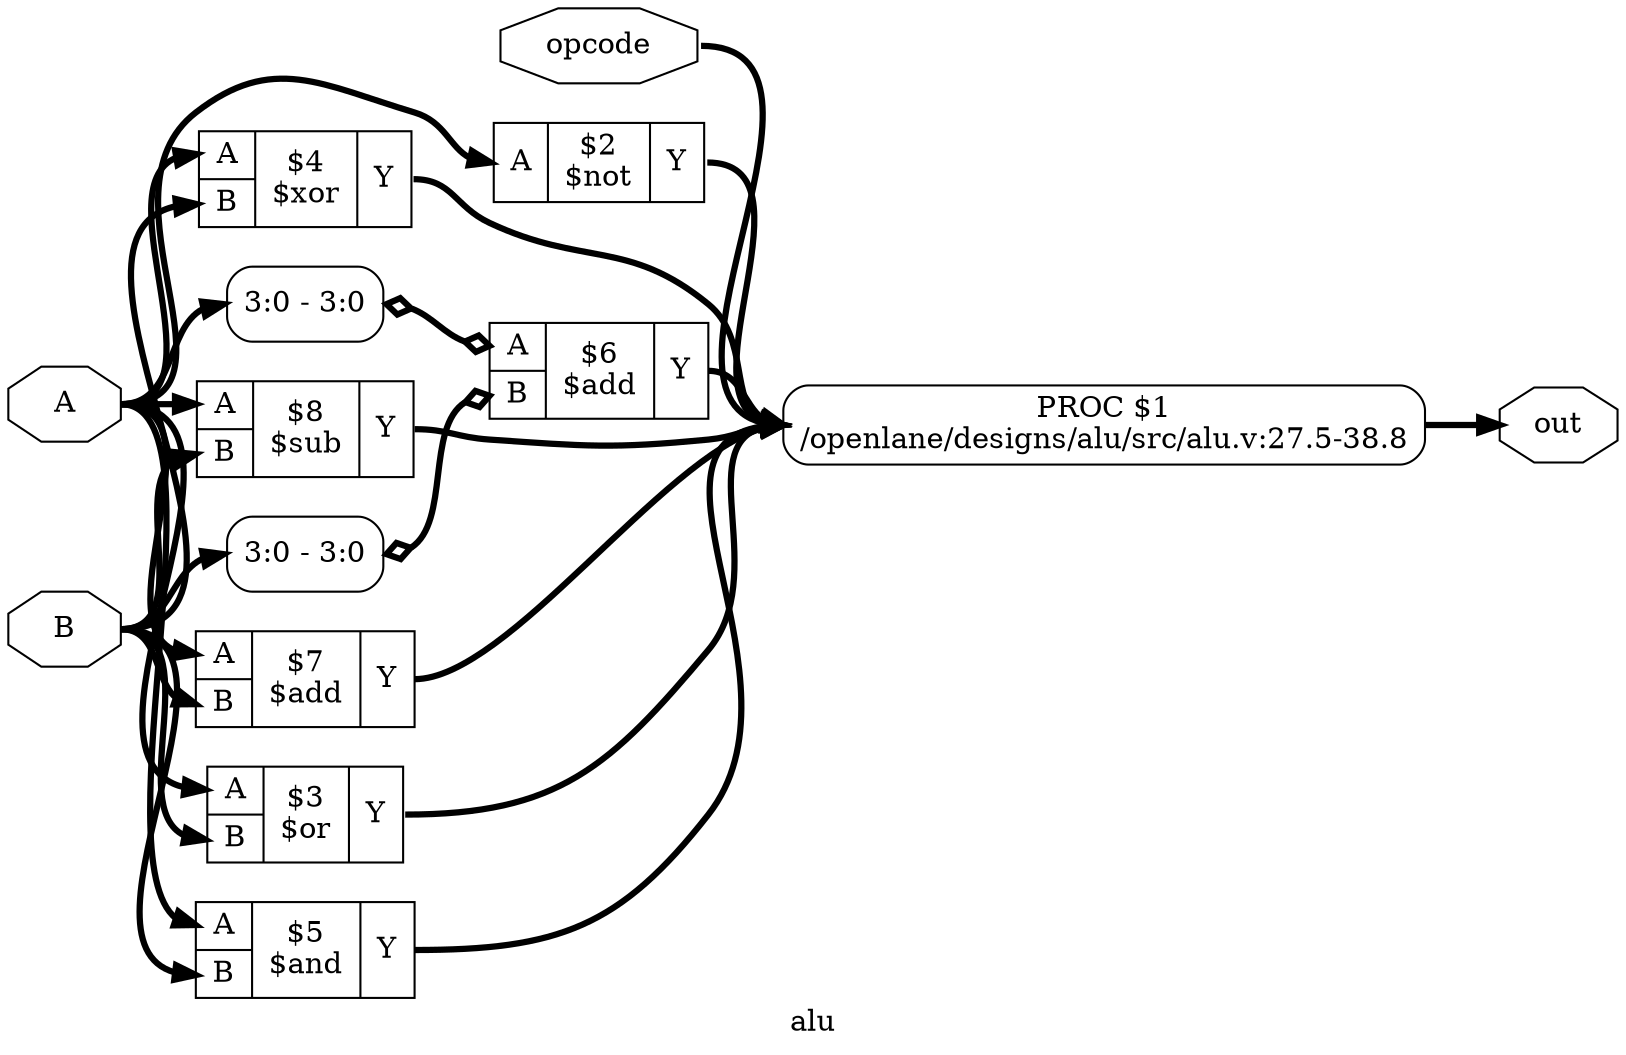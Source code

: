 digraph "alu" {
label="alu";
rankdir="LR";
remincross=true;
n10 [ shape=octagon, label="out", color="black", fontcolor="black" ];
n11 [ shape=octagon, label="opcode", color="black", fontcolor="black" ];
n12 [ shape=octagon, label="B", color="black", fontcolor="black" ];
n13 [ shape=octagon, label="A", color="black", fontcolor="black" ];
c15 [ shape=record, label="{{<p13> A|<p12> B}|$8\n$sub|{<p14> Y}}",  ];
c16 [ shape=record, label="{{<p13> A|<p12> B}|$7\n$add|{<p14> Y}}",  ];
c17 [ shape=record, label="{{<p13> A|<p12> B}|$6\n$add|{<p14> Y}}",  ];
x0 [ shape=record, style=rounded, label="<s0> 3:0 - 3:0 ", color="black", fontcolor="black" ];
x0:e -> c17:p12:w [arrowhead=odiamond, arrowtail=odiamond, dir=both, color="black", fontcolor="black", style="setlinewidth(3)", label=""];
x1 [ shape=record, style=rounded, label="<s0> 3:0 - 3:0 ", color="black", fontcolor="black" ];
x1:e -> c17:p13:w [arrowhead=odiamond, arrowtail=odiamond, dir=both, color="black", fontcolor="black", style="setlinewidth(3)", label=""];
c18 [ shape=record, label="{{<p13> A|<p12> B}|$5\n$and|{<p14> Y}}",  ];
c19 [ shape=record, label="{{<p13> A|<p12> B}|$4\n$xor|{<p14> Y}}",  ];
c20 [ shape=record, label="{{<p13> A|<p12> B}|$3\n$or|{<p14> Y}}",  ];
c21 [ shape=record, label="{{<p13> A}|$2\n$not|{<p14> Y}}",  ];
p2 [shape=box, style=rounded, label="PROC $1\n/openlane/designs/alu/src/alu.v:27.5-38.8", ];
c15:p14:e -> p2:w [color="black", fontcolor="black", style="setlinewidth(3)", label=""];
p2:e -> n10:w [color="black", fontcolor="black", style="setlinewidth(3)", label=""];
n11:e -> p2:w [color="black", fontcolor="black", style="setlinewidth(3)", label=""];
n12:e -> c15:p12:w [color="black", fontcolor="black", style="setlinewidth(3)", label=""];
n12:e -> c16:p12:w [color="black", fontcolor="black", style="setlinewidth(3)", label=""];
n12:e -> c18:p12:w [color="black", fontcolor="black", style="setlinewidth(3)", label=""];
n12:e -> c19:p12:w [color="black", fontcolor="black", style="setlinewidth(3)", label=""];
n12:e -> c20:p12:w [color="black", fontcolor="black", style="setlinewidth(3)", label=""];
n12:e -> x0:s0:w [color="black", fontcolor="black", style="setlinewidth(3)", label=""];
n13:e -> c15:p13:w [color="black", fontcolor="black", style="setlinewidth(3)", label=""];
n13:e -> c16:p13:w [color="black", fontcolor="black", style="setlinewidth(3)", label=""];
n13:e -> c18:p13:w [color="black", fontcolor="black", style="setlinewidth(3)", label=""];
n13:e -> c19:p13:w [color="black", fontcolor="black", style="setlinewidth(3)", label=""];
n13:e -> c20:p13:w [color="black", fontcolor="black", style="setlinewidth(3)", label=""];
n13:e -> c21:p13:w [color="black", fontcolor="black", style="setlinewidth(3)", label=""];
n13:e -> x1:s0:w [color="black", fontcolor="black", style="setlinewidth(3)", label=""];
c16:p14:e -> p2:w [color="black", fontcolor="black", style="setlinewidth(3)", label=""];
c17:p14:e -> p2:w [color="black", fontcolor="black", style="setlinewidth(3)", label=""];
c18:p14:e -> p2:w [color="black", fontcolor="black", style="setlinewidth(3)", label=""];
c19:p14:e -> p2:w [color="black", fontcolor="black", style="setlinewidth(3)", label=""];
c20:p14:e -> p2:w [color="black", fontcolor="black", style="setlinewidth(3)", label=""];
c21:p14:e -> p2:w [color="black", fontcolor="black", style="setlinewidth(3)", label=""];
}
